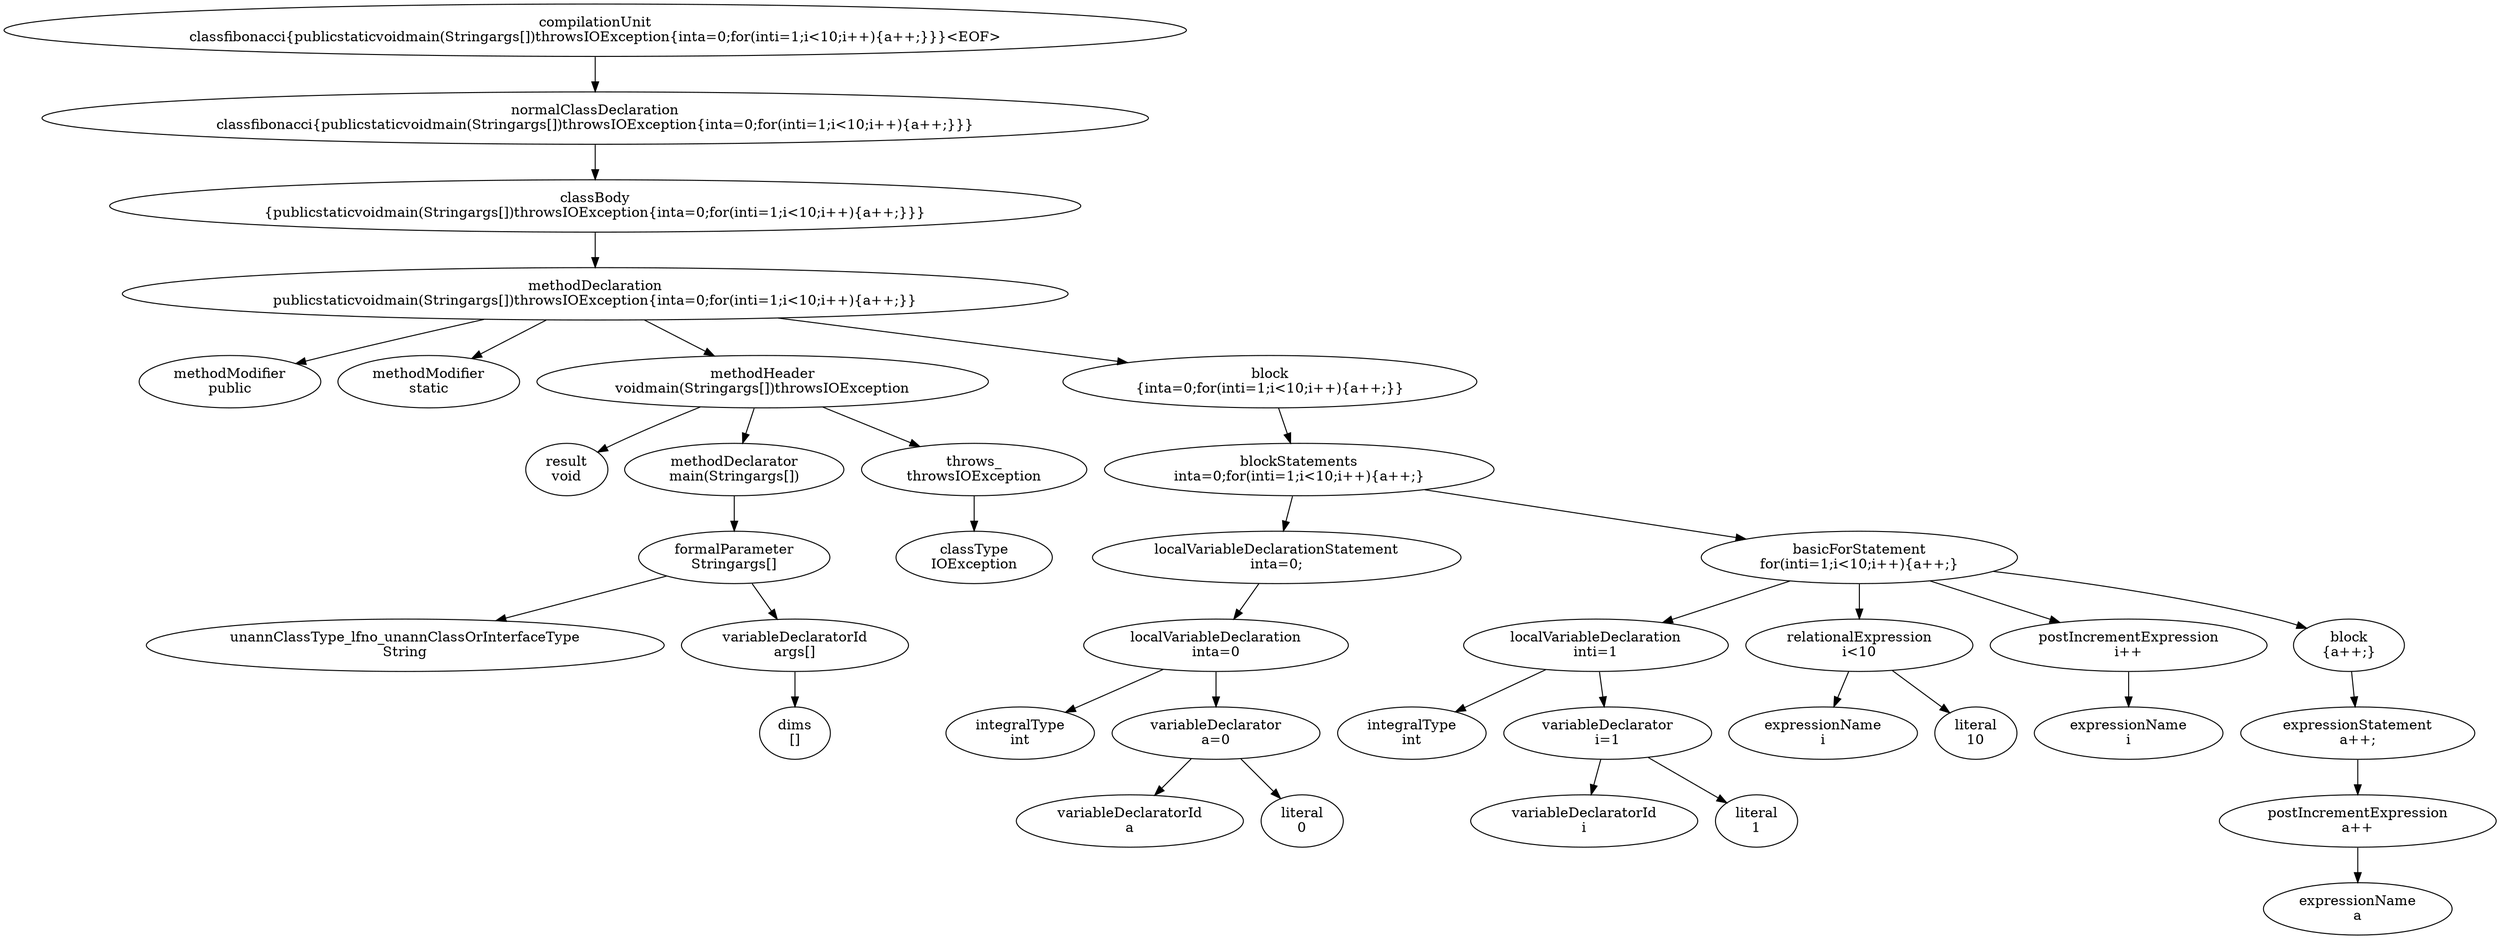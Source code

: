 digraph G {
00[label="compilationUnit\n classfibonacci{publicstaticvoidmain(Stringargs[])throwsIOException{inta=0;for(inti=1;i<10;i++){a++;}}}<EOF> "]
11[label="normalClassDeclaration\n classfibonacci{publicstaticvoidmain(Stringargs[])throwsIOException{inta=0;for(inti=1;i<10;i++){a++;}}} "]
22[label="classBody\n {publicstaticvoidmain(Stringargs[])throwsIOException{inta=0;for(inti=1;i<10;i++){a++;}}} "]
33[label="methodDeclaration\n publicstaticvoidmain(Stringargs[])throwsIOException{inta=0;for(inti=1;i<10;i++){a++;}} "]
44[label="methodModifier\n public "]
45[label="methodModifier\n static "]
46[label="methodHeader\n voidmain(Stringargs[])throwsIOException "]
57[label="result\n void "]
58[label="methodDeclarator\n main(Stringargs[]) "]
69[label="formalParameter\n Stringargs[] "]
710[label="unannClassType_lfno_unannClassOrInterfaceType\n String "]
711[label="variableDeclaratorId\n args[] "]
812[label="dims\n [] "]
513[label="throws_\n throwsIOException "]
614[label="classType\n IOException "]
415[label="block\n {inta=0;for(inti=1;i<10;i++){a++;}} "]
516[label="blockStatements\n inta=0;for(inti=1;i<10;i++){a++;} "]
617[label="localVariableDeclarationStatement\n inta=0; "]
718[label="localVariableDeclaration\n inta=0 "]
819[label="integralType\n int "]
820[label="variableDeclarator\n a=0 "]
921[label="variableDeclaratorId\n a "]
922[label="literal\n 0 "]
623[label="basicForStatement\n for(inti=1;i<10;i++){a++;} "]
724[label="localVariableDeclaration\n inti=1 "]
825[label="integralType\n int "]
826[label="variableDeclarator\n i=1 "]
927[label="variableDeclaratorId\n i "]
928[label="literal\n 1 "]
729[label="relationalExpression\n i<10 "]
830[label="expressionName\n i "]
831[label="literal\n 10 "]
732[label="postIncrementExpression\n i++ "]
833[label="expressionName\n i "]
734[label="block\n {a++;} "]
835[label="expressionStatement\n a++; "]
936[label="postIncrementExpression\n a++ "]
1037[label="expressionName\n a "]
00->11
11->22
22->33
33->44
33->45
33->46
46->57
46->58
58->69
69->710
69->711
711->812
46->513
513->614
33->415
415->516
516->617
617->718
718->819
718->820
820->921
820->922
516->623
623->724
724->825
724->826
826->927
826->928
623->729
729->830
729->831
623->732
732->833
623->734
734->835
835->936
936->1037
}

